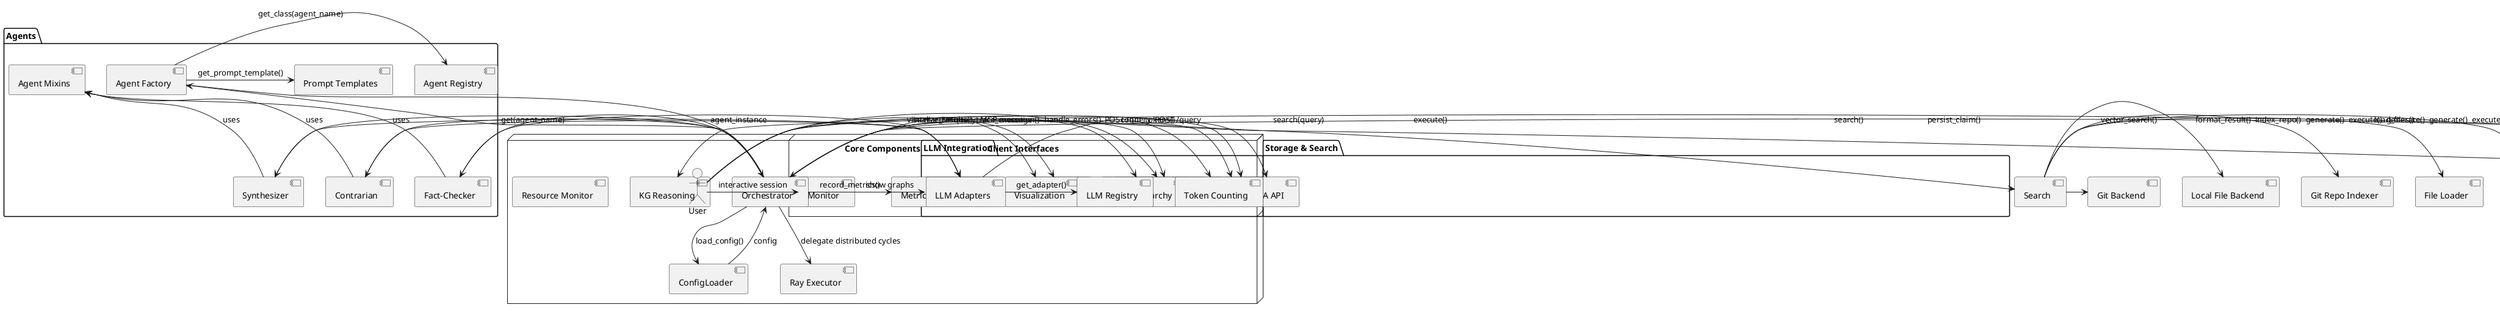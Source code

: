 @startuml
"User" as user

node "Client Interfaces" {
  component "CLI" as CLI
  component "FastAPI API" as FastAPI
  component "A2A API" as A2A
  component "FastMCP" as FastMCP
  component "PySide6 Desktop GUI" as PySide6GUI
  component "Monitor" as Monitor
  component "TUI Widgets" as TUI
}

node "Core Components" {
  component "Orchestrator" as Orchestrator
  component "ConfigLoader" as ConfigLoader
  component "Error Hierarchy" as Errors
  component "Metrics Collector" as Metrics
  component "Resource Monitor" as ResourceMonitor
  component "Tracing" as Tracing
  component "KG Reasoning" as KGReasoning
  component "Visualization" as Visualization
  component "Ray Executor" as RayExecutor
}

package "Agents" {
  component "Agent Factory" as AgentFactory
  component "Agent Registry" as AgentRegistry
  component "Prompt Templates" as PromptTemplates

  component "Synthesizer" as Synthesizer
  component "Contrarian" as Contrarian
  component "Fact-Checker" as FactChecker

  component "Agent Mixins" as AgentMixins
}

package "LLM Integration" {
  component "LLM Registry" as LLMRegistry
  component "LLM Adapters" as LLMAdapters
  component "Token Counting" as TokenCounting
}

package "Storage & Search" {
  component "Storage Manager" as StorageManager
  component "DuckDB Backend" as DuckDBBackend
  component "Search" as Search
  component "Vector Search" as VectorSearch
  component "File Loader" as FileLoader
  component "Git Repo Indexer" as GitRepoIndexer
  component "Local File Backend" as LocalFileBackend
  component "Git Backend" as GitBackend
  component "VSS Extension Loader" as VSSExtensionLoader
  component "Storage Backup" as StorageBackup

  database "NetworkX Graph" as NX
  database "DuckDB Store" as DuckDB
  database "RDFLib Store" as RDF
  database "TinyDB Cache" as TinyDB
}

package "Output Formatting" {
  component "Output Formatter" as OutputFormatter
  component "Synthesis" as Synthesis
}

user -> CLI : search(query)
CLI -> Orchestrator : run_query(query)

user -> FastAPI : POST /query
FastAPI -> Orchestrator : run_query(query)

user -> A2A : POST /query
A2A -> Orchestrator : run_query(query)

user -> PySide6GUI : interactive query
PySide6GUI -> Orchestrator : run_query(query)

user -> FastMCP : MCP message
FastMCP -> Orchestrator : run_query(query)

user -> Monitor : interactive session
Monitor -> Orchestrator : run_query(query)
Monitor -> ResourceMonitor : collect metrics
Monitor -> TUI : show graphs

Orchestrator -> ConfigLoader : load_config()
ConfigLoader --> Orchestrator : config

Orchestrator -> Metrics : record_metrics()
Orchestrator -> Tracing : trace_execution()
Orchestrator <-> Errors : handle_errors()

Orchestrator -> AgentFactory : get(agent_name)
AgentFactory -> AgentRegistry : get_class(agent_name)
AgentFactory --> Orchestrator : agent_instance

AgentFactory -> PromptTemplates : get_prompt_template()
AgentMixins <-- Synthesizer : uses
AgentMixins <-- Contrarian : uses
AgentMixins <-- FactChecker : uses

Orchestrator -> Synthesizer : execute()
Orchestrator -> Contrarian : execute()
Orchestrator -> FactChecker : execute()

Synthesizer -> LLMAdapters : generate()
Contrarian -> LLMAdapters : generate()
FactChecker -> LLMAdapters : generate()

LLMAdapters -> TokenCounting : count_tokens()
LLMAdapters -> LLMRegistry : get_adapter()

Orchestrator -> StorageManager : persist_claim()
StorageManager -> NX : add_node/add_edge
StorageManager -> DuckDB : insert
StorageManager -> RDF : add
StorageManager -> TinyDB : insert
StorageManager -> DuckDBBackend : use_backend()
StorageManager -> VSSExtensionLoader : load_extension()
StorageManager -> StorageBackup : backup()
StorageManager -> KGReasoning : run_reasoner()

Orchestrator -> Search : search()
Search -> VectorSearch : vector_search()
Search -> FileLoader : load_files()
Search -> GitRepoIndexer : index_repo()
Search -> LocalFileBackend
Search -> GitBackend
VectorSearch -> DuckDB : query

Orchestrator -> OutputFormatter : format_result()
OutputFormatter -> Synthesis : build_answer()/build_rationale()
Orchestrator -> Visualization : visualize_results()
Orchestrator --> RayExecutor : delegate distributed cycles
@enduml
